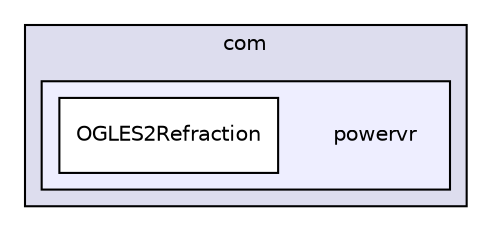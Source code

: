 digraph "PVR/SDK_3.4/Examples/Intermediate/Refraction/OGLES2/Build/Android/src/com/powervr" {
  compound=true
  node [ fontsize="10", fontname="Helvetica"];
  edge [ labelfontsize="10", labelfontname="Helvetica"];
  subgraph clusterdir_ec2dc27b46b19d463e19a54485ae2556 {
    graph [ bgcolor="#ddddee", pencolor="black", label="com" fontname="Helvetica", fontsize="10", URL="dir_ec2dc27b46b19d463e19a54485ae2556.html"]
  subgraph clusterdir_5254ec391475817fa9f9a7286bc5315d {
    graph [ bgcolor="#eeeeff", pencolor="black", label="" URL="dir_5254ec391475817fa9f9a7286bc5315d.html"];
    dir_5254ec391475817fa9f9a7286bc5315d [shape=plaintext label="powervr"];
    dir_2445bf01cab668be1ecd2a00755eb1c8 [shape=box label="OGLES2Refraction" color="black" fillcolor="white" style="filled" URL="dir_2445bf01cab668be1ecd2a00755eb1c8.html"];
  }
  }
}
